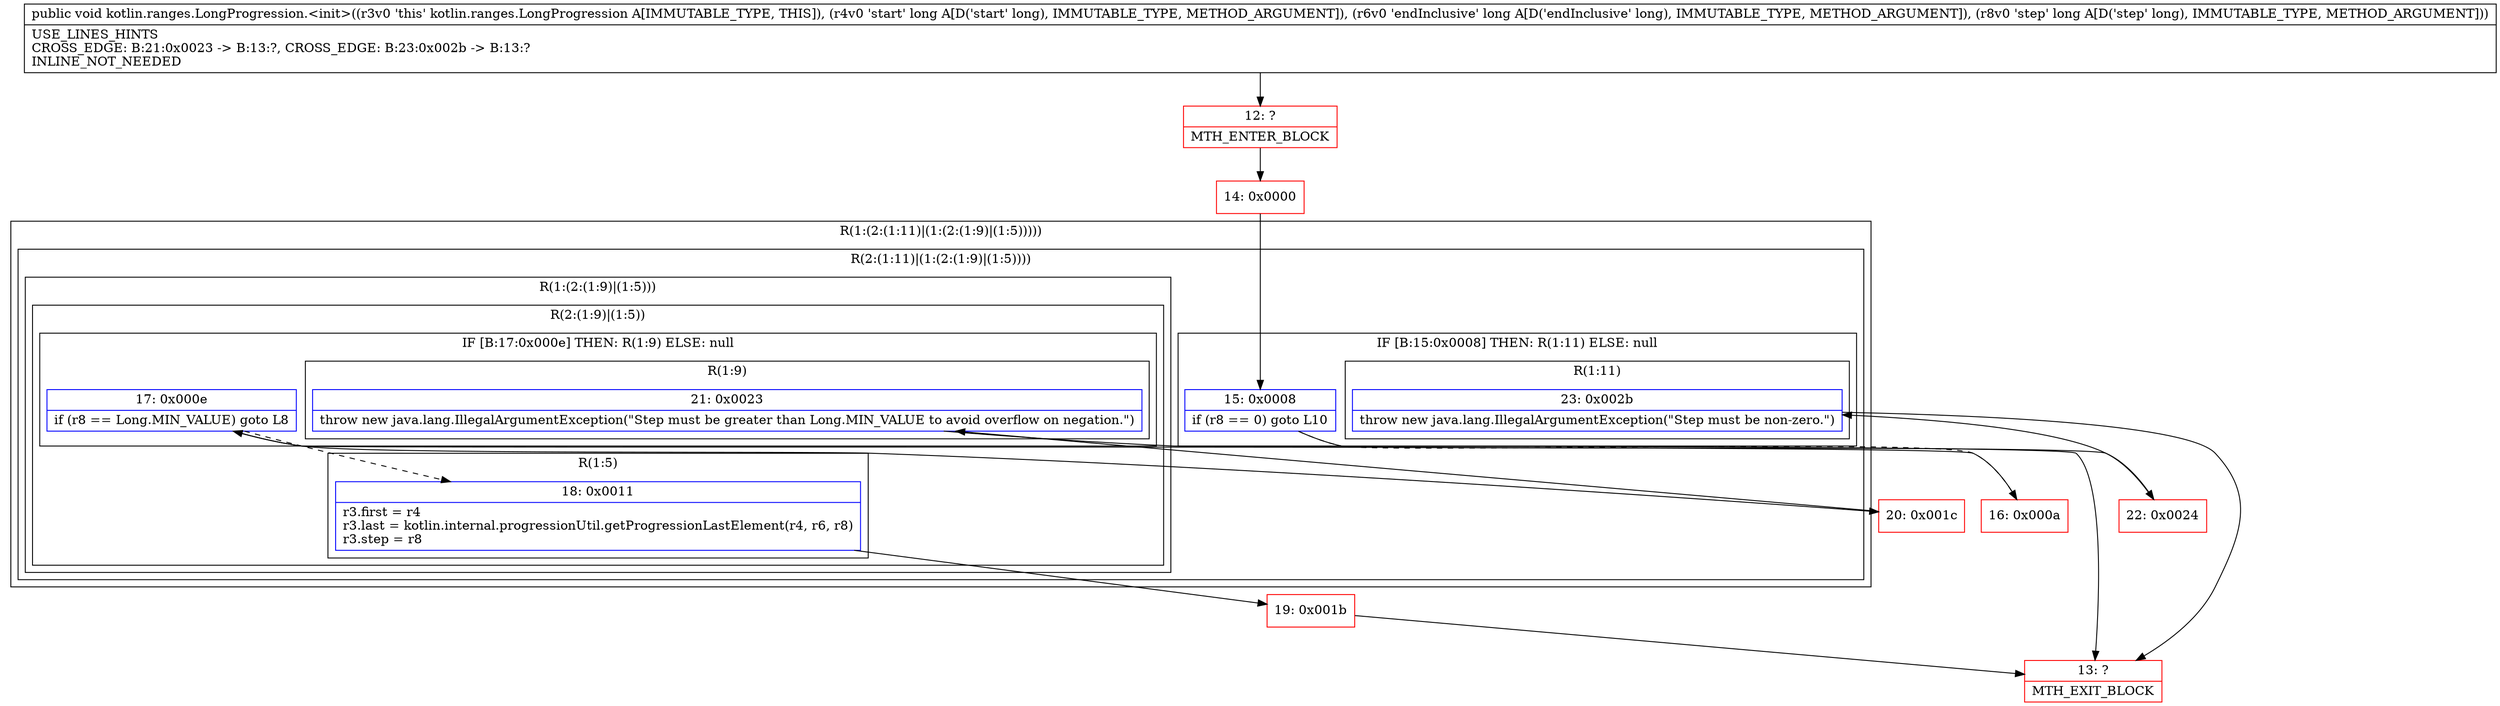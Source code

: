 digraph "CFG forkotlin.ranges.LongProgression.\<init\>(JJJ)V" {
subgraph cluster_Region_759322827 {
label = "R(1:(2:(1:11)|(1:(2:(1:9)|(1:5)))))";
node [shape=record,color=blue];
subgraph cluster_Region_962585568 {
label = "R(2:(1:11)|(1:(2:(1:9)|(1:5))))";
node [shape=record,color=blue];
subgraph cluster_IfRegion_432485857 {
label = "IF [B:15:0x0008] THEN: R(1:11) ELSE: null";
node [shape=record,color=blue];
Node_15 [shape=record,label="{15\:\ 0x0008|if (r8 == 0) goto L10\l}"];
subgraph cluster_Region_1005161538 {
label = "R(1:11)";
node [shape=record,color=blue];
Node_23 [shape=record,label="{23\:\ 0x002b|throw new java.lang.IllegalArgumentException(\"Step must be non\-zero.\")\l}"];
}
}
subgraph cluster_Region_72490996 {
label = "R(1:(2:(1:9)|(1:5)))";
node [shape=record,color=blue];
subgraph cluster_Region_1112845437 {
label = "R(2:(1:9)|(1:5))";
node [shape=record,color=blue];
subgraph cluster_IfRegion_1646060011 {
label = "IF [B:17:0x000e] THEN: R(1:9) ELSE: null";
node [shape=record,color=blue];
Node_17 [shape=record,label="{17\:\ 0x000e|if (r8 == Long.MIN_VALUE) goto L8\l}"];
subgraph cluster_Region_358673014 {
label = "R(1:9)";
node [shape=record,color=blue];
Node_21 [shape=record,label="{21\:\ 0x0023|throw new java.lang.IllegalArgumentException(\"Step must be greater than Long.MIN_VALUE to avoid overflow on negation.\")\l}"];
}
}
subgraph cluster_Region_31062673 {
label = "R(1:5)";
node [shape=record,color=blue];
Node_18 [shape=record,label="{18\:\ 0x0011|r3.first = r4\lr3.last = kotlin.internal.progressionUtil.getProgressionLastElement(r4, r6, r8)\lr3.step = r8\l}"];
}
}
}
}
}
Node_12 [shape=record,color=red,label="{12\:\ ?|MTH_ENTER_BLOCK\l}"];
Node_14 [shape=record,color=red,label="{14\:\ 0x0000}"];
Node_16 [shape=record,color=red,label="{16\:\ 0x000a}"];
Node_19 [shape=record,color=red,label="{19\:\ 0x001b}"];
Node_13 [shape=record,color=red,label="{13\:\ ?|MTH_EXIT_BLOCK\l}"];
Node_20 [shape=record,color=red,label="{20\:\ 0x001c}"];
Node_22 [shape=record,color=red,label="{22\:\ 0x0024}"];
MethodNode[shape=record,label="{public void kotlin.ranges.LongProgression.\<init\>((r3v0 'this' kotlin.ranges.LongProgression A[IMMUTABLE_TYPE, THIS]), (r4v0 'start' long A[D('start' long), IMMUTABLE_TYPE, METHOD_ARGUMENT]), (r6v0 'endInclusive' long A[D('endInclusive' long), IMMUTABLE_TYPE, METHOD_ARGUMENT]), (r8v0 'step' long A[D('step' long), IMMUTABLE_TYPE, METHOD_ARGUMENT]))  | USE_LINES_HINTS\lCROSS_EDGE: B:21:0x0023 \-\> B:13:?, CROSS_EDGE: B:23:0x002b \-\> B:13:?\lINLINE_NOT_NEEDED\l}"];
MethodNode -> Node_12;Node_15 -> Node_16[style=dashed];
Node_15 -> Node_22;
Node_23 -> Node_13;
Node_17 -> Node_18[style=dashed];
Node_17 -> Node_20;
Node_21 -> Node_13;
Node_18 -> Node_19;
Node_12 -> Node_14;
Node_14 -> Node_15;
Node_16 -> Node_17;
Node_19 -> Node_13;
Node_20 -> Node_21;
Node_22 -> Node_23;
}

